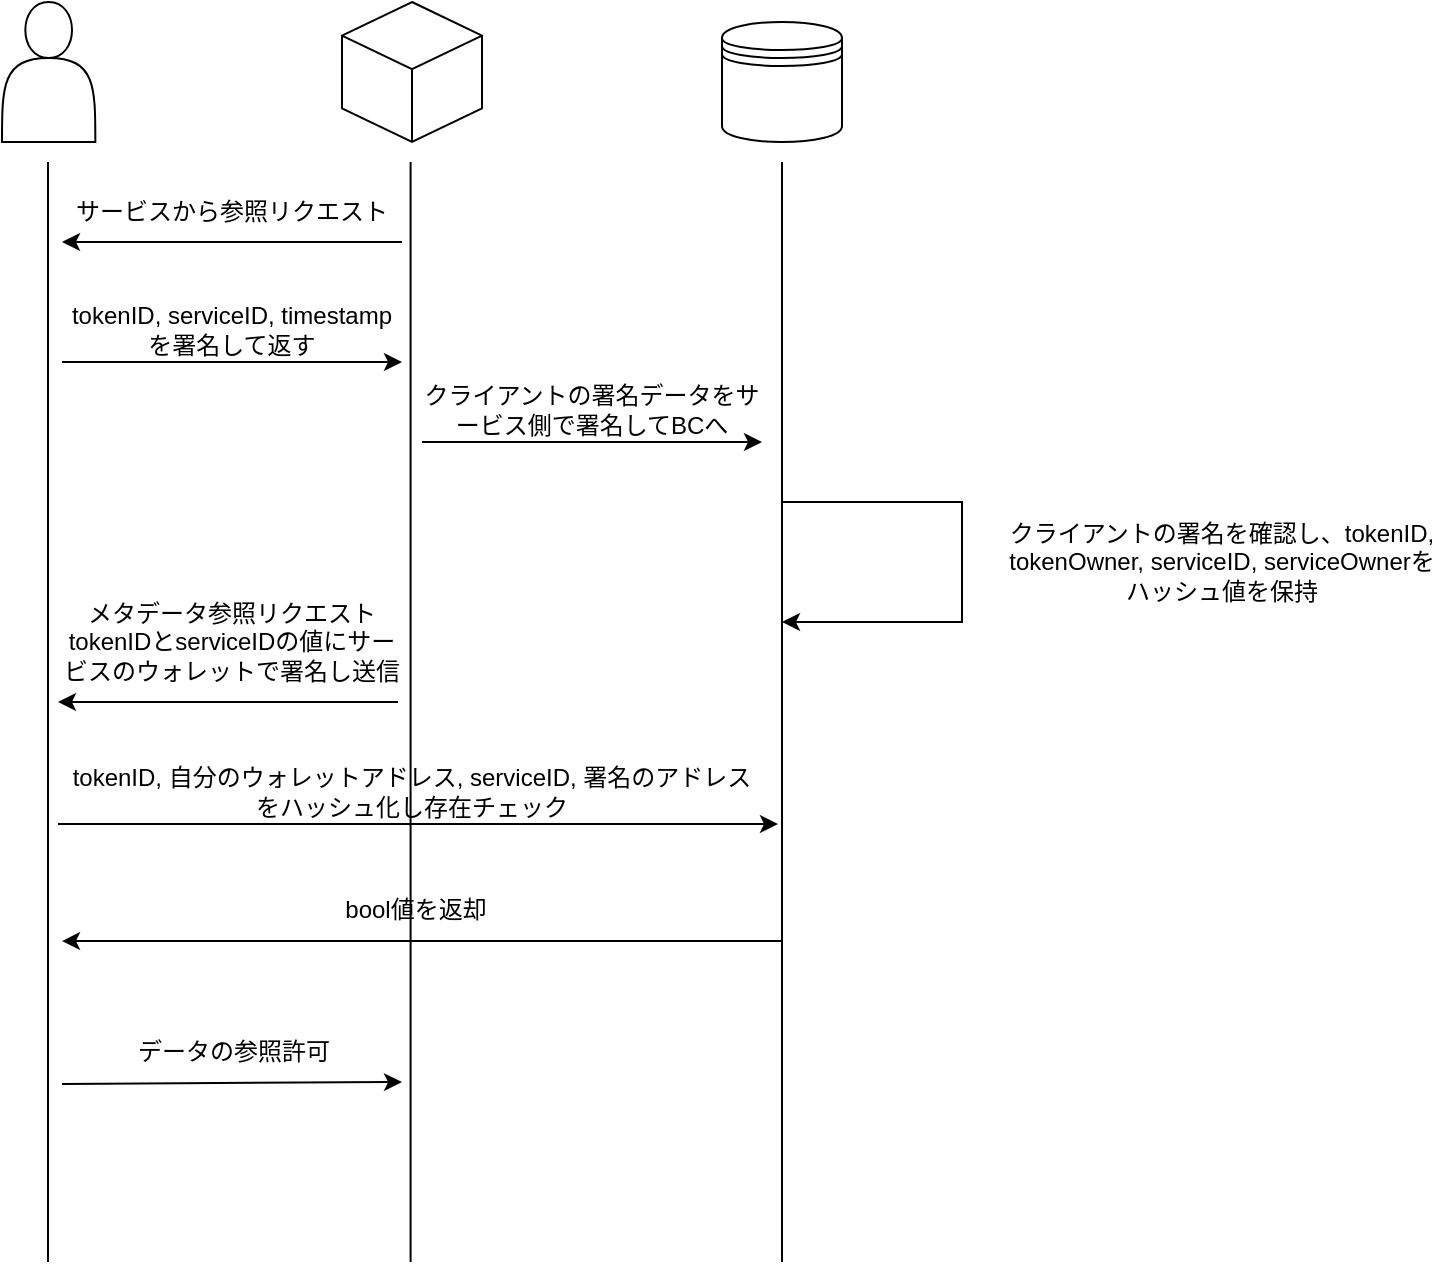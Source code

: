 <mxfile version="18.0.7" type="device"><diagram id="cmor3j7dkMZE9XGN9Yrv" name="ページ1"><mxGraphModel dx="1720" dy="1125" grid="1" gridSize="10" guides="1" tooltips="1" connect="1" arrows="1" fold="1" page="1" pageScale="1" pageWidth="827" pageHeight="1169" math="0" shadow="0"><root><mxCell id="0"/><mxCell id="1" parent="0"/><mxCell id="d5PpdYCPgg1In-SeVgmq-1" value="" style="shape=actor;whiteSpace=wrap;html=1;" vertex="1" parent="1"><mxGeometry x="60" y="130" width="46.67" height="70" as="geometry"/></mxCell><mxCell id="d5PpdYCPgg1In-SeVgmq-2" value="" style="shape=datastore;whiteSpace=wrap;html=1;" vertex="1" parent="1"><mxGeometry x="420" y="140" width="60" height="60" as="geometry"/></mxCell><mxCell id="d5PpdYCPgg1In-SeVgmq-3" value="" style="whiteSpace=wrap;html=1;shape=mxgraph.basic.isocube;isoAngle=15;" vertex="1" parent="1"><mxGeometry x="230" y="130" width="70" height="70" as="geometry"/></mxCell><mxCell id="d5PpdYCPgg1In-SeVgmq-5" value="" style="endArrow=none;html=1;rounded=0;" edge="1" parent="1"><mxGeometry width="50" height="50" relative="1" as="geometry"><mxPoint x="83" y="760" as="sourcePoint"/><mxPoint x="83" y="210" as="targetPoint"/></mxGeometry></mxCell><mxCell id="d5PpdYCPgg1In-SeVgmq-6" value="" style="endArrow=none;html=1;rounded=0;" edge="1" parent="1"><mxGeometry width="50" height="50" relative="1" as="geometry"><mxPoint x="264.29" y="760" as="sourcePoint"/><mxPoint x="264.29" y="210" as="targetPoint"/></mxGeometry></mxCell><mxCell id="d5PpdYCPgg1In-SeVgmq-7" value="" style="endArrow=none;html=1;rounded=0;" edge="1" parent="1"><mxGeometry width="50" height="50" relative="1" as="geometry"><mxPoint x="450" y="760" as="sourcePoint"/><mxPoint x="450" y="210" as="targetPoint"/></mxGeometry></mxCell><mxCell id="d5PpdYCPgg1In-SeVgmq-8" value="" style="endArrow=classic;html=1;rounded=0;" edge="1" parent="1"><mxGeometry width="50" height="50" relative="1" as="geometry"><mxPoint x="90" y="310" as="sourcePoint"/><mxPoint x="260" y="310" as="targetPoint"/></mxGeometry></mxCell><mxCell id="d5PpdYCPgg1In-SeVgmq-9" value="" style="endArrow=classic;html=1;rounded=0;" edge="1" parent="1"><mxGeometry width="50" height="50" relative="1" as="geometry"><mxPoint x="260" y="249.999" as="sourcePoint"/><mxPoint x="90" y="249.999" as="targetPoint"/></mxGeometry></mxCell><mxCell id="d5PpdYCPgg1In-SeVgmq-10" value="" style="endArrow=classic;html=1;rounded=0;" edge="1" parent="1"><mxGeometry width="50" height="50" relative="1" as="geometry"><mxPoint x="270" y="350" as="sourcePoint"/><mxPoint x="440" y="350" as="targetPoint"/></mxGeometry></mxCell><mxCell id="d5PpdYCPgg1In-SeVgmq-19" value="サービスから参照リクエスト" style="text;html=1;strokeColor=none;fillColor=none;align=center;verticalAlign=middle;whiteSpace=wrap;rounded=0;" vertex="1" parent="1"><mxGeometry x="90" y="220" width="170" height="30" as="geometry"/></mxCell><mxCell id="d5PpdYCPgg1In-SeVgmq-20" value="tokenID, serviceID, timestampを署名して返す" style="text;html=1;strokeColor=none;fillColor=none;align=center;verticalAlign=middle;whiteSpace=wrap;rounded=0;" vertex="1" parent="1"><mxGeometry x="90" y="279" width="170" height="30" as="geometry"/></mxCell><mxCell id="d5PpdYCPgg1In-SeVgmq-23" value="クライアントの署名データをサービス側で署名してBCへ" style="text;html=1;strokeColor=none;fillColor=none;align=center;verticalAlign=middle;whiteSpace=wrap;rounded=0;" vertex="1" parent="1"><mxGeometry x="270" y="319" width="170" height="30" as="geometry"/></mxCell><mxCell id="d5PpdYCPgg1In-SeVgmq-24" value="" style="edgeStyle=segmentEdgeStyle;endArrow=classic;html=1;rounded=0;" edge="1" parent="1"><mxGeometry width="50" height="50" relative="1" as="geometry"><mxPoint x="450" y="380" as="sourcePoint"/><mxPoint x="450" y="440" as="targetPoint"/><Array as="points"><mxPoint x="540" y="380"/><mxPoint x="540" y="440"/></Array></mxGeometry></mxCell><mxCell id="d5PpdYCPgg1In-SeVgmq-25" value="クライアントの署名を確認し、tokenID, tokenOwner, serviceID, serviceOwnerをハッシュ値を保持" style="text;html=1;strokeColor=none;fillColor=none;align=center;verticalAlign=middle;whiteSpace=wrap;rounded=0;" vertex="1" parent="1"><mxGeometry x="560" y="380" width="220" height="59" as="geometry"/></mxCell><mxCell id="d5PpdYCPgg1In-SeVgmq-27" value="" style="endArrow=classic;html=1;rounded=0;" edge="1" parent="1"><mxGeometry x="210" y="510" width="50" height="50" relative="1" as="geometry"><mxPoint x="258" y="479.999" as="sourcePoint"/><mxPoint x="88" y="479.999" as="targetPoint"/></mxGeometry></mxCell><mxCell id="d5PpdYCPgg1In-SeVgmq-28" value="メタデータ参照リクエスト&lt;br&gt;tokenIDとserviceIDの値にサービスのウォレットで署名し送信" style="text;html=1;strokeColor=none;fillColor=none;align=center;verticalAlign=middle;whiteSpace=wrap;rounded=0;" vertex="1" parent="1"><mxGeometry x="90" y="420" width="170" height="60" as="geometry"/></mxCell><mxCell id="d5PpdYCPgg1In-SeVgmq-29" value="" style="endArrow=classic;html=1;rounded=0;" edge="1" parent="1"><mxGeometry width="50" height="50" relative="1" as="geometry"><mxPoint x="88" y="541" as="sourcePoint"/><mxPoint x="448" y="541" as="targetPoint"/></mxGeometry></mxCell><mxCell id="d5PpdYCPgg1In-SeVgmq-31" value="tokenID, 自分のウォレットアドレス, serviceID, 署名のアドレスをハッシュ化し存在チェック" style="text;html=1;strokeColor=none;fillColor=none;align=center;verticalAlign=middle;whiteSpace=wrap;rounded=0;" vertex="1" parent="1"><mxGeometry x="90" y="510" width="350" height="30" as="geometry"/></mxCell><mxCell id="d5PpdYCPgg1In-SeVgmq-32" value="" style="endArrow=classic;html=1;rounded=0;" edge="1" parent="1"><mxGeometry width="50" height="50" relative="1" as="geometry"><mxPoint x="450" y="599.52" as="sourcePoint"/><mxPoint x="90" y="599.52" as="targetPoint"/></mxGeometry></mxCell><mxCell id="d5PpdYCPgg1In-SeVgmq-33" value="bool値を返却" style="text;html=1;strokeColor=none;fillColor=none;align=center;verticalAlign=middle;whiteSpace=wrap;rounded=0;" vertex="1" parent="1"><mxGeometry x="92" y="568.52" width="350" height="30" as="geometry"/></mxCell><mxCell id="d5PpdYCPgg1In-SeVgmq-34" value="" style="endArrow=classic;html=1;rounded=0;entryX=1;entryY=1;entryDx=0;entryDy=0;" edge="1" parent="1" target="d5PpdYCPgg1In-SeVgmq-35"><mxGeometry width="50" height="50" relative="1" as="geometry"><mxPoint x="90" y="671" as="sourcePoint"/><mxPoint x="450" y="671" as="targetPoint"/></mxGeometry></mxCell><mxCell id="d5PpdYCPgg1In-SeVgmq-35" value="データの参照許可" style="text;html=1;strokeColor=none;fillColor=none;align=center;verticalAlign=middle;whiteSpace=wrap;rounded=0;" vertex="1" parent="1"><mxGeometry x="92" y="640" width="168" height="30" as="geometry"/></mxCell></root></mxGraphModel></diagram></mxfile>